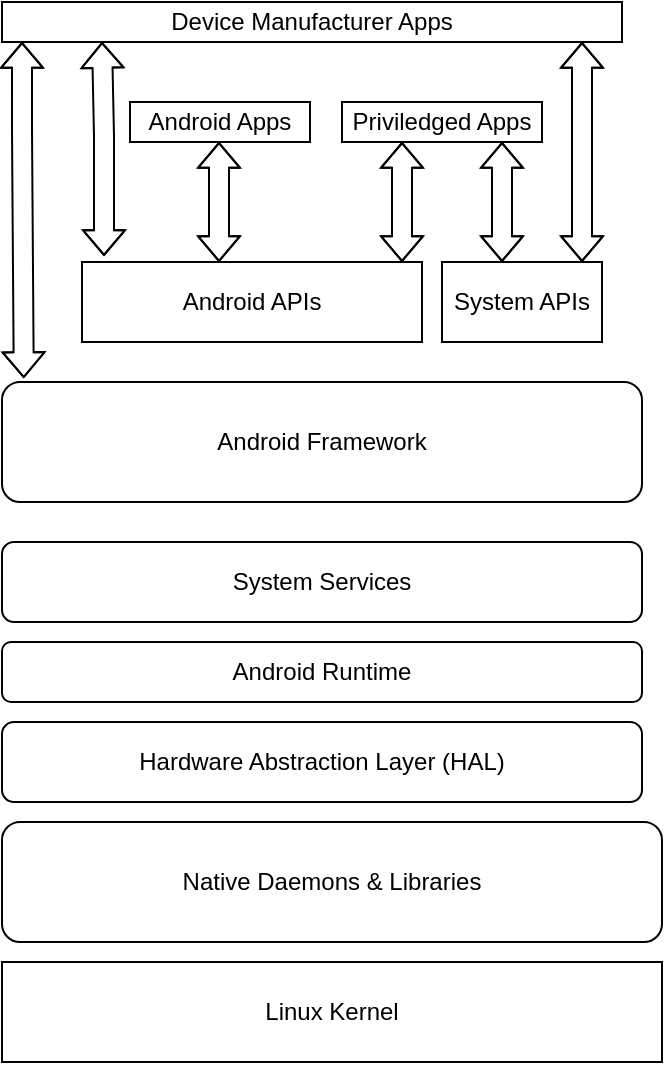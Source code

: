 <mxfile version="26.0.16">
  <diagram name="Page-1" id="1jxEetcsP1XhnHTp4yE3">
    <mxGraphModel dx="1802" dy="810" grid="1" gridSize="10" guides="1" tooltips="1" connect="1" arrows="1" fold="1" page="1" pageScale="1" pageWidth="827" pageHeight="1169" math="0" shadow="0">
      <root>
        <mxCell id="0" />
        <mxCell id="1" parent="0" />
        <mxCell id="HqnO-PJnkSd6teYi4c3O-1" value="Linux Kernel" style="rounded=0;whiteSpace=wrap;html=1;" vertex="1" parent="1">
          <mxGeometry x="260" y="570" width="330" height="50" as="geometry" />
        </mxCell>
        <mxCell id="HqnO-PJnkSd6teYi4c3O-2" value="Native Daemons &amp;amp; Libraries" style="rounded=1;whiteSpace=wrap;html=1;" vertex="1" parent="1">
          <mxGeometry x="260" y="500" width="330" height="60" as="geometry" />
        </mxCell>
        <mxCell id="HqnO-PJnkSd6teYi4c3O-3" value="Hardware Abstraction Layer (HAL)" style="rounded=1;whiteSpace=wrap;html=1;" vertex="1" parent="1">
          <mxGeometry x="260" y="450" width="320" height="40" as="geometry" />
        </mxCell>
        <mxCell id="HqnO-PJnkSd6teYi4c3O-4" value="Android Runtime" style="rounded=1;whiteSpace=wrap;html=1;" vertex="1" parent="1">
          <mxGeometry x="260" y="410" width="320" height="30" as="geometry" />
        </mxCell>
        <mxCell id="HqnO-PJnkSd6teYi4c3O-5" value="System Services" style="rounded=1;whiteSpace=wrap;html=1;" vertex="1" parent="1">
          <mxGeometry x="260" y="360" width="320" height="40" as="geometry" />
        </mxCell>
        <mxCell id="HqnO-PJnkSd6teYi4c3O-6" value="Android Framework" style="rounded=1;whiteSpace=wrap;html=1;" vertex="1" parent="1">
          <mxGeometry x="260" y="280" width="320" height="60" as="geometry" />
        </mxCell>
        <mxCell id="HqnO-PJnkSd6teYi4c3O-7" value="Android APIs" style="rounded=0;whiteSpace=wrap;html=1;" vertex="1" parent="1">
          <mxGeometry x="300" y="220" width="170" height="40" as="geometry" />
        </mxCell>
        <mxCell id="HqnO-PJnkSd6teYi4c3O-8" value="System APIs" style="rounded=0;whiteSpace=wrap;html=1;" vertex="1" parent="1">
          <mxGeometry x="480" y="220" width="80" height="40" as="geometry" />
        </mxCell>
        <mxCell id="HqnO-PJnkSd6teYi4c3O-9" value="Android Apps" style="rounded=0;whiteSpace=wrap;html=1;" vertex="1" parent="1">
          <mxGeometry x="324" y="140" width="90" height="20" as="geometry" />
        </mxCell>
        <mxCell id="HqnO-PJnkSd6teYi4c3O-10" value="Priviledged Apps" style="rounded=0;whiteSpace=wrap;html=1;" vertex="1" parent="1">
          <mxGeometry x="430" y="140" width="100" height="20" as="geometry" />
        </mxCell>
        <mxCell id="HqnO-PJnkSd6teYi4c3O-11" value="" style="shape=flexArrow;endArrow=classic;startArrow=classic;html=1;rounded=0;startWidth=10;startSize=3.8;endWidth=10;endSize=3.8;" edge="1" parent="1">
          <mxGeometry width="100" height="100" relative="1" as="geometry">
            <mxPoint x="510" y="220" as="sourcePoint" />
            <mxPoint x="510" y="160" as="targetPoint" />
            <Array as="points">
              <mxPoint x="510" y="180" />
            </Array>
          </mxGeometry>
        </mxCell>
        <mxCell id="HqnO-PJnkSd6teYi4c3O-12" value="" style="shape=flexArrow;endArrow=classic;startArrow=classic;html=1;rounded=0;startWidth=10;startSize=3.8;endWidth=10;endSize=3.8;" edge="1" parent="1">
          <mxGeometry width="100" height="100" relative="1" as="geometry">
            <mxPoint x="460" y="220" as="sourcePoint" />
            <mxPoint x="460" y="160" as="targetPoint" />
            <Array as="points">
              <mxPoint x="460" y="200" />
              <mxPoint x="460" y="180" />
            </Array>
          </mxGeometry>
        </mxCell>
        <mxCell id="HqnO-PJnkSd6teYi4c3O-13" value="" style="shape=flexArrow;endArrow=classic;startArrow=classic;html=1;rounded=0;startWidth=10;startSize=3.8;endWidth=10;endSize=3.8;" edge="1" parent="1">
          <mxGeometry width="100" height="100" relative="1" as="geometry">
            <mxPoint x="368.5" y="220" as="sourcePoint" />
            <mxPoint x="368.5" y="160" as="targetPoint" />
            <Array as="points">
              <mxPoint x="368.5" y="200" />
              <mxPoint x="368.5" y="180" />
            </Array>
          </mxGeometry>
        </mxCell>
        <mxCell id="HqnO-PJnkSd6teYi4c3O-14" value="" style="shape=flexArrow;endArrow=classic;startArrow=classic;html=1;rounded=0;startWidth=10;startSize=3.8;endWidth=10;endSize=3.8;exitX=0.75;exitY=0;exitDx=0;exitDy=0;" edge="1" parent="1">
          <mxGeometry width="100" height="100" relative="1" as="geometry">
            <mxPoint x="550" y="220" as="sourcePoint" />
            <mxPoint x="550" y="110" as="targetPoint" />
            <Array as="points">
              <mxPoint x="550" y="160" />
            </Array>
          </mxGeometry>
        </mxCell>
        <mxCell id="HqnO-PJnkSd6teYi4c3O-15" value="Device Manufacturer Apps" style="rounded=0;whiteSpace=wrap;html=1;" vertex="1" parent="1">
          <mxGeometry x="260" y="90" width="310" height="20" as="geometry" />
        </mxCell>
        <mxCell id="HqnO-PJnkSd6teYi4c3O-16" value="" style="shape=flexArrow;endArrow=classic;startArrow=classic;html=1;rounded=0;startWidth=10;startSize=3.8;endWidth=10;endSize=3.8;entryX=0.947;entryY=1.16;entryDx=0;entryDy=0;entryPerimeter=0;exitX=0.75;exitY=0;exitDx=0;exitDy=0;" edge="1" parent="1">
          <mxGeometry width="100" height="100" relative="1" as="geometry">
            <mxPoint x="311" y="217" as="sourcePoint" />
            <mxPoint x="310" y="110" as="targetPoint" />
            <Array as="points">
              <mxPoint x="311" y="157" />
            </Array>
          </mxGeometry>
        </mxCell>
        <mxCell id="HqnO-PJnkSd6teYi4c3O-17" value="" style="shape=flexArrow;endArrow=classic;startArrow=classic;html=1;rounded=0;startWidth=10;startSize=3.8;endWidth=10;endSize=3.8;exitX=0.034;exitY=-0.033;exitDx=0;exitDy=0;exitPerimeter=0;" edge="1" parent="1" source="HqnO-PJnkSd6teYi4c3O-6">
          <mxGeometry width="100" height="100" relative="1" as="geometry">
            <mxPoint x="270.12" y="270.0" as="sourcePoint" />
            <mxPoint x="270" y="110" as="targetPoint" />
            <Array as="points">
              <mxPoint x="270" y="153.6" />
            </Array>
          </mxGeometry>
        </mxCell>
      </root>
    </mxGraphModel>
  </diagram>
</mxfile>
